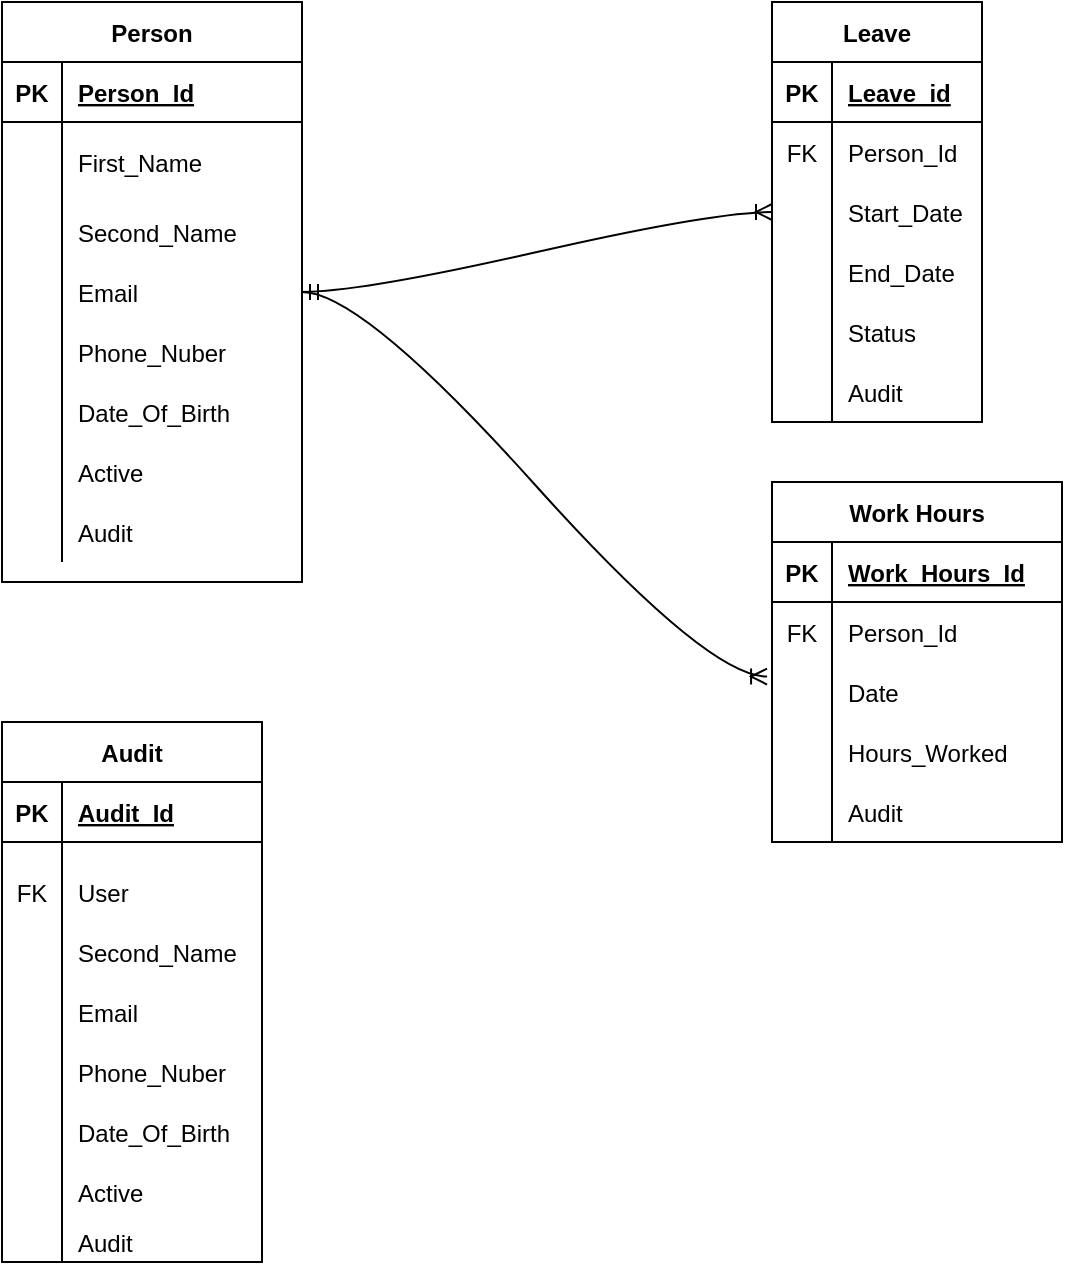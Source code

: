 <mxfile version="24.7.17">
  <diagram id="R2lEEEUBdFMjLlhIrx00" name="Page-1">
    <mxGraphModel dx="1912" dy="973" grid="1" gridSize="10" guides="1" tooltips="1" connect="1" arrows="1" fold="1" page="1" pageScale="1" pageWidth="850" pageHeight="1100" math="0" shadow="0" extFonts="Permanent Marker^https://fonts.googleapis.com/css?family=Permanent+Marker">
      <root>
        <mxCell id="0" />
        <mxCell id="1" parent="0" />
        <mxCell id="C-vyLk0tnHw3VtMMgP7b-23" value="Person" style="shape=table;startSize=30;container=1;collapsible=1;childLayout=tableLayout;fixedRows=1;rowLines=0;fontStyle=1;align=center;resizeLast=1;" parent="1" vertex="1">
          <mxGeometry x="40" y="120" width="150" height="290" as="geometry" />
        </mxCell>
        <mxCell id="C-vyLk0tnHw3VtMMgP7b-24" value="" style="shape=partialRectangle;collapsible=0;dropTarget=0;pointerEvents=0;fillColor=none;points=[[0,0.5],[1,0.5]];portConstraint=eastwest;top=0;left=0;right=0;bottom=1;" parent="C-vyLk0tnHw3VtMMgP7b-23" vertex="1">
          <mxGeometry y="30" width="150" height="30" as="geometry" />
        </mxCell>
        <mxCell id="C-vyLk0tnHw3VtMMgP7b-25" value="PK" style="shape=partialRectangle;overflow=hidden;connectable=0;fillColor=none;top=0;left=0;bottom=0;right=0;fontStyle=1;" parent="C-vyLk0tnHw3VtMMgP7b-24" vertex="1">
          <mxGeometry width="30" height="30" as="geometry">
            <mxRectangle width="30" height="30" as="alternateBounds" />
          </mxGeometry>
        </mxCell>
        <mxCell id="C-vyLk0tnHw3VtMMgP7b-26" value="Person_Id" style="shape=partialRectangle;overflow=hidden;connectable=0;fillColor=none;top=0;left=0;bottom=0;right=0;align=left;spacingLeft=6;fontStyle=5;" parent="C-vyLk0tnHw3VtMMgP7b-24" vertex="1">
          <mxGeometry x="30" width="120" height="30" as="geometry">
            <mxRectangle width="120" height="30" as="alternateBounds" />
          </mxGeometry>
        </mxCell>
        <mxCell id="C-vyLk0tnHw3VtMMgP7b-27" value="" style="shape=partialRectangle;collapsible=0;dropTarget=0;pointerEvents=0;fillColor=none;points=[[0,0.5],[1,0.5]];portConstraint=eastwest;top=0;left=0;right=0;bottom=0;" parent="C-vyLk0tnHw3VtMMgP7b-23" vertex="1">
          <mxGeometry y="60" width="150" height="40" as="geometry" />
        </mxCell>
        <mxCell id="C-vyLk0tnHw3VtMMgP7b-28" value="" style="shape=partialRectangle;overflow=hidden;connectable=0;fillColor=none;top=0;left=0;bottom=0;right=0;" parent="C-vyLk0tnHw3VtMMgP7b-27" vertex="1">
          <mxGeometry width="30" height="40" as="geometry">
            <mxRectangle width="30" height="40" as="alternateBounds" />
          </mxGeometry>
        </mxCell>
        <mxCell id="C-vyLk0tnHw3VtMMgP7b-29" value="First_Name" style="shape=partialRectangle;overflow=hidden;connectable=0;fillColor=none;top=0;left=0;bottom=0;right=0;align=left;spacingLeft=6;" parent="C-vyLk0tnHw3VtMMgP7b-27" vertex="1">
          <mxGeometry x="30" width="120" height="40" as="geometry">
            <mxRectangle width="120" height="40" as="alternateBounds" />
          </mxGeometry>
        </mxCell>
        <mxCell id="mWfqk_NWNNpj6eJW5EpW-10" style="shape=partialRectangle;collapsible=0;dropTarget=0;pointerEvents=0;fillColor=none;points=[[0,0.5],[1,0.5]];portConstraint=eastwest;top=0;left=0;right=0;bottom=0;" vertex="1" parent="C-vyLk0tnHw3VtMMgP7b-23">
          <mxGeometry y="100" width="150" height="30" as="geometry" />
        </mxCell>
        <mxCell id="mWfqk_NWNNpj6eJW5EpW-11" style="shape=partialRectangle;overflow=hidden;connectable=0;fillColor=none;top=0;left=0;bottom=0;right=0;" vertex="1" parent="mWfqk_NWNNpj6eJW5EpW-10">
          <mxGeometry width="30" height="30" as="geometry">
            <mxRectangle width="30" height="30" as="alternateBounds" />
          </mxGeometry>
        </mxCell>
        <mxCell id="mWfqk_NWNNpj6eJW5EpW-12" value="Second_Name" style="shape=partialRectangle;overflow=hidden;connectable=0;fillColor=none;top=0;left=0;bottom=0;right=0;align=left;spacingLeft=6;" vertex="1" parent="mWfqk_NWNNpj6eJW5EpW-10">
          <mxGeometry x="30" width="120" height="30" as="geometry">
            <mxRectangle width="120" height="30" as="alternateBounds" />
          </mxGeometry>
        </mxCell>
        <mxCell id="mWfqk_NWNNpj6eJW5EpW-16" style="shape=partialRectangle;collapsible=0;dropTarget=0;pointerEvents=0;fillColor=none;points=[[0,0.5],[1,0.5]];portConstraint=eastwest;top=0;left=0;right=0;bottom=0;" vertex="1" parent="C-vyLk0tnHw3VtMMgP7b-23">
          <mxGeometry y="130" width="150" height="30" as="geometry" />
        </mxCell>
        <mxCell id="mWfqk_NWNNpj6eJW5EpW-17" style="shape=partialRectangle;overflow=hidden;connectable=0;fillColor=none;top=0;left=0;bottom=0;right=0;" vertex="1" parent="mWfqk_NWNNpj6eJW5EpW-16">
          <mxGeometry width="30" height="30" as="geometry">
            <mxRectangle width="30" height="30" as="alternateBounds" />
          </mxGeometry>
        </mxCell>
        <mxCell id="mWfqk_NWNNpj6eJW5EpW-18" value="Email" style="shape=partialRectangle;overflow=hidden;connectable=0;fillColor=none;top=0;left=0;bottom=0;right=0;align=left;spacingLeft=6;" vertex="1" parent="mWfqk_NWNNpj6eJW5EpW-16">
          <mxGeometry x="30" width="120" height="30" as="geometry">
            <mxRectangle width="120" height="30" as="alternateBounds" />
          </mxGeometry>
        </mxCell>
        <mxCell id="mWfqk_NWNNpj6eJW5EpW-19" style="shape=partialRectangle;collapsible=0;dropTarget=0;pointerEvents=0;fillColor=none;points=[[0,0.5],[1,0.5]];portConstraint=eastwest;top=0;left=0;right=0;bottom=0;" vertex="1" parent="C-vyLk0tnHw3VtMMgP7b-23">
          <mxGeometry y="160" width="150" height="30" as="geometry" />
        </mxCell>
        <mxCell id="mWfqk_NWNNpj6eJW5EpW-20" style="shape=partialRectangle;overflow=hidden;connectable=0;fillColor=none;top=0;left=0;bottom=0;right=0;" vertex="1" parent="mWfqk_NWNNpj6eJW5EpW-19">
          <mxGeometry width="30" height="30" as="geometry">
            <mxRectangle width="30" height="30" as="alternateBounds" />
          </mxGeometry>
        </mxCell>
        <mxCell id="mWfqk_NWNNpj6eJW5EpW-21" value="Phone_Nuber" style="shape=partialRectangle;overflow=hidden;connectable=0;fillColor=none;top=0;left=0;bottom=0;right=0;align=left;spacingLeft=6;" vertex="1" parent="mWfqk_NWNNpj6eJW5EpW-19">
          <mxGeometry x="30" width="120" height="30" as="geometry">
            <mxRectangle width="120" height="30" as="alternateBounds" />
          </mxGeometry>
        </mxCell>
        <mxCell id="mWfqk_NWNNpj6eJW5EpW-23" style="shape=partialRectangle;collapsible=0;dropTarget=0;pointerEvents=0;fillColor=none;points=[[0,0.5],[1,0.5]];portConstraint=eastwest;top=0;left=0;right=0;bottom=0;" vertex="1" parent="C-vyLk0tnHw3VtMMgP7b-23">
          <mxGeometry y="190" width="150" height="30" as="geometry" />
        </mxCell>
        <mxCell id="mWfqk_NWNNpj6eJW5EpW-24" style="shape=partialRectangle;overflow=hidden;connectable=0;fillColor=none;top=0;left=0;bottom=0;right=0;" vertex="1" parent="mWfqk_NWNNpj6eJW5EpW-23">
          <mxGeometry width="30" height="30" as="geometry">
            <mxRectangle width="30" height="30" as="alternateBounds" />
          </mxGeometry>
        </mxCell>
        <mxCell id="mWfqk_NWNNpj6eJW5EpW-25" value="Date_Of_Birth" style="shape=partialRectangle;overflow=hidden;connectable=0;fillColor=none;top=0;left=0;bottom=0;right=0;align=left;spacingLeft=6;" vertex="1" parent="mWfqk_NWNNpj6eJW5EpW-23">
          <mxGeometry x="30" width="120" height="30" as="geometry">
            <mxRectangle width="120" height="30" as="alternateBounds" />
          </mxGeometry>
        </mxCell>
        <mxCell id="mWfqk_NWNNpj6eJW5EpW-26" style="shape=partialRectangle;collapsible=0;dropTarget=0;pointerEvents=0;fillColor=none;points=[[0,0.5],[1,0.5]];portConstraint=eastwest;top=0;left=0;right=0;bottom=0;" vertex="1" parent="C-vyLk0tnHw3VtMMgP7b-23">
          <mxGeometry y="220" width="150" height="30" as="geometry" />
        </mxCell>
        <mxCell id="mWfqk_NWNNpj6eJW5EpW-27" style="shape=partialRectangle;overflow=hidden;connectable=0;fillColor=none;top=0;left=0;bottom=0;right=0;" vertex="1" parent="mWfqk_NWNNpj6eJW5EpW-26">
          <mxGeometry width="30" height="30" as="geometry">
            <mxRectangle width="30" height="30" as="alternateBounds" />
          </mxGeometry>
        </mxCell>
        <mxCell id="mWfqk_NWNNpj6eJW5EpW-28" value="Active    " style="shape=partialRectangle;overflow=hidden;connectable=0;fillColor=none;top=0;left=0;bottom=0;right=0;align=left;spacingLeft=6;" vertex="1" parent="mWfqk_NWNNpj6eJW5EpW-26">
          <mxGeometry x="30" width="120" height="30" as="geometry">
            <mxRectangle width="120" height="30" as="alternateBounds" />
          </mxGeometry>
        </mxCell>
        <mxCell id="mWfqk_NWNNpj6eJW5EpW-71" style="shape=partialRectangle;collapsible=0;dropTarget=0;pointerEvents=0;fillColor=none;points=[[0,0.5],[1,0.5]];portConstraint=eastwest;top=0;left=0;right=0;bottom=0;" vertex="1" parent="C-vyLk0tnHw3VtMMgP7b-23">
          <mxGeometry y="250" width="150" height="30" as="geometry" />
        </mxCell>
        <mxCell id="mWfqk_NWNNpj6eJW5EpW-72" style="shape=partialRectangle;overflow=hidden;connectable=0;fillColor=none;top=0;left=0;bottom=0;right=0;" vertex="1" parent="mWfqk_NWNNpj6eJW5EpW-71">
          <mxGeometry width="30" height="30" as="geometry">
            <mxRectangle width="30" height="30" as="alternateBounds" />
          </mxGeometry>
        </mxCell>
        <mxCell id="mWfqk_NWNNpj6eJW5EpW-73" value="Audit" style="shape=partialRectangle;overflow=hidden;connectable=0;fillColor=none;top=0;left=0;bottom=0;right=0;align=left;spacingLeft=6;" vertex="1" parent="mWfqk_NWNNpj6eJW5EpW-71">
          <mxGeometry x="30" width="120" height="30" as="geometry">
            <mxRectangle width="120" height="30" as="alternateBounds" />
          </mxGeometry>
        </mxCell>
        <mxCell id="mWfqk_NWNNpj6eJW5EpW-29" value="Leave" style="shape=table;startSize=30;container=1;collapsible=1;childLayout=tableLayout;fixedRows=1;rowLines=0;fontStyle=1;align=center;resizeLast=1;" vertex="1" parent="1">
          <mxGeometry x="425" y="120" width="105" height="210" as="geometry" />
        </mxCell>
        <mxCell id="mWfqk_NWNNpj6eJW5EpW-30" value="" style="shape=partialRectangle;collapsible=0;dropTarget=0;pointerEvents=0;fillColor=none;points=[[0,0.5],[1,0.5]];portConstraint=eastwest;top=0;left=0;right=0;bottom=1;" vertex="1" parent="mWfqk_NWNNpj6eJW5EpW-29">
          <mxGeometry y="30" width="105" height="30" as="geometry" />
        </mxCell>
        <mxCell id="mWfqk_NWNNpj6eJW5EpW-31" value="PK" style="shape=partialRectangle;overflow=hidden;connectable=0;fillColor=none;top=0;left=0;bottom=0;right=0;fontStyle=1;" vertex="1" parent="mWfqk_NWNNpj6eJW5EpW-30">
          <mxGeometry width="30" height="30" as="geometry">
            <mxRectangle width="30" height="30" as="alternateBounds" />
          </mxGeometry>
        </mxCell>
        <mxCell id="mWfqk_NWNNpj6eJW5EpW-32" value="Leave_id" style="shape=partialRectangle;overflow=hidden;connectable=0;fillColor=none;top=0;left=0;bottom=0;right=0;align=left;spacingLeft=6;fontStyle=5;" vertex="1" parent="mWfqk_NWNNpj6eJW5EpW-30">
          <mxGeometry x="30" width="75" height="30" as="geometry">
            <mxRectangle width="75" height="30" as="alternateBounds" />
          </mxGeometry>
        </mxCell>
        <mxCell id="mWfqk_NWNNpj6eJW5EpW-33" value="" style="shape=partialRectangle;collapsible=0;dropTarget=0;pointerEvents=0;fillColor=none;points=[[0,0.5],[1,0.5]];portConstraint=eastwest;top=0;left=0;right=0;bottom=0;" vertex="1" parent="mWfqk_NWNNpj6eJW5EpW-29">
          <mxGeometry y="60" width="105" height="30" as="geometry" />
        </mxCell>
        <mxCell id="mWfqk_NWNNpj6eJW5EpW-34" value="FK" style="shape=partialRectangle;overflow=hidden;connectable=0;fillColor=none;top=0;left=0;bottom=0;right=0;" vertex="1" parent="mWfqk_NWNNpj6eJW5EpW-33">
          <mxGeometry width="30" height="30" as="geometry">
            <mxRectangle width="30" height="30" as="alternateBounds" />
          </mxGeometry>
        </mxCell>
        <mxCell id="mWfqk_NWNNpj6eJW5EpW-35" value="Person_Id" style="shape=partialRectangle;overflow=hidden;connectable=0;fillColor=none;top=0;left=0;bottom=0;right=0;align=left;spacingLeft=6;" vertex="1" parent="mWfqk_NWNNpj6eJW5EpW-33">
          <mxGeometry x="30" width="75" height="30" as="geometry">
            <mxRectangle width="75" height="30" as="alternateBounds" />
          </mxGeometry>
        </mxCell>
        <mxCell id="mWfqk_NWNNpj6eJW5EpW-36" style="shape=partialRectangle;collapsible=0;dropTarget=0;pointerEvents=0;fillColor=none;points=[[0,0.5],[1,0.5]];portConstraint=eastwest;top=0;left=0;right=0;bottom=0;" vertex="1" parent="mWfqk_NWNNpj6eJW5EpW-29">
          <mxGeometry y="90" width="105" height="30" as="geometry" />
        </mxCell>
        <mxCell id="mWfqk_NWNNpj6eJW5EpW-37" style="shape=partialRectangle;overflow=hidden;connectable=0;fillColor=none;top=0;left=0;bottom=0;right=0;" vertex="1" parent="mWfqk_NWNNpj6eJW5EpW-36">
          <mxGeometry width="30" height="30" as="geometry">
            <mxRectangle width="30" height="30" as="alternateBounds" />
          </mxGeometry>
        </mxCell>
        <mxCell id="mWfqk_NWNNpj6eJW5EpW-38" value="Start_Date" style="shape=partialRectangle;overflow=hidden;connectable=0;fillColor=none;top=0;left=0;bottom=0;right=0;align=left;spacingLeft=6;" vertex="1" parent="mWfqk_NWNNpj6eJW5EpW-36">
          <mxGeometry x="30" width="75" height="30" as="geometry">
            <mxRectangle width="75" height="30" as="alternateBounds" />
          </mxGeometry>
        </mxCell>
        <mxCell id="mWfqk_NWNNpj6eJW5EpW-39" style="shape=partialRectangle;collapsible=0;dropTarget=0;pointerEvents=0;fillColor=none;points=[[0,0.5],[1,0.5]];portConstraint=eastwest;top=0;left=0;right=0;bottom=0;" vertex="1" parent="mWfqk_NWNNpj6eJW5EpW-29">
          <mxGeometry y="120" width="105" height="30" as="geometry" />
        </mxCell>
        <mxCell id="mWfqk_NWNNpj6eJW5EpW-40" style="shape=partialRectangle;overflow=hidden;connectable=0;fillColor=none;top=0;left=0;bottom=0;right=0;" vertex="1" parent="mWfqk_NWNNpj6eJW5EpW-39">
          <mxGeometry width="30" height="30" as="geometry">
            <mxRectangle width="30" height="30" as="alternateBounds" />
          </mxGeometry>
        </mxCell>
        <mxCell id="mWfqk_NWNNpj6eJW5EpW-41" value="End_Date" style="shape=partialRectangle;overflow=hidden;connectable=0;fillColor=none;top=0;left=0;bottom=0;right=0;align=left;spacingLeft=6;" vertex="1" parent="mWfqk_NWNNpj6eJW5EpW-39">
          <mxGeometry x="30" width="75" height="30" as="geometry">
            <mxRectangle width="75" height="30" as="alternateBounds" />
          </mxGeometry>
        </mxCell>
        <mxCell id="mWfqk_NWNNpj6eJW5EpW-42" style="shape=partialRectangle;collapsible=0;dropTarget=0;pointerEvents=0;fillColor=none;points=[[0,0.5],[1,0.5]];portConstraint=eastwest;top=0;left=0;right=0;bottom=0;" vertex="1" parent="mWfqk_NWNNpj6eJW5EpW-29">
          <mxGeometry y="150" width="105" height="30" as="geometry" />
        </mxCell>
        <mxCell id="mWfqk_NWNNpj6eJW5EpW-43" style="shape=partialRectangle;overflow=hidden;connectable=0;fillColor=none;top=0;left=0;bottom=0;right=0;" vertex="1" parent="mWfqk_NWNNpj6eJW5EpW-42">
          <mxGeometry width="30" height="30" as="geometry">
            <mxRectangle width="30" height="30" as="alternateBounds" />
          </mxGeometry>
        </mxCell>
        <mxCell id="mWfqk_NWNNpj6eJW5EpW-44" value="Status" style="shape=partialRectangle;overflow=hidden;connectable=0;fillColor=none;top=0;left=0;bottom=0;right=0;align=left;spacingLeft=6;" vertex="1" parent="mWfqk_NWNNpj6eJW5EpW-42">
          <mxGeometry x="30" width="75" height="30" as="geometry">
            <mxRectangle width="75" height="30" as="alternateBounds" />
          </mxGeometry>
        </mxCell>
        <mxCell id="mWfqk_NWNNpj6eJW5EpW-74" style="shape=partialRectangle;collapsible=0;dropTarget=0;pointerEvents=0;fillColor=none;points=[[0,0.5],[1,0.5]];portConstraint=eastwest;top=0;left=0;right=0;bottom=0;" vertex="1" parent="mWfqk_NWNNpj6eJW5EpW-29">
          <mxGeometry y="180" width="105" height="30" as="geometry" />
        </mxCell>
        <mxCell id="mWfqk_NWNNpj6eJW5EpW-75" style="shape=partialRectangle;overflow=hidden;connectable=0;fillColor=none;top=0;left=0;bottom=0;right=0;" vertex="1" parent="mWfqk_NWNNpj6eJW5EpW-74">
          <mxGeometry width="30" height="30" as="geometry">
            <mxRectangle width="30" height="30" as="alternateBounds" />
          </mxGeometry>
        </mxCell>
        <mxCell id="mWfqk_NWNNpj6eJW5EpW-76" value="Audit" style="shape=partialRectangle;overflow=hidden;connectable=0;fillColor=none;top=0;left=0;bottom=0;right=0;align=left;spacingLeft=6;" vertex="1" parent="mWfqk_NWNNpj6eJW5EpW-74">
          <mxGeometry x="30" width="75" height="30" as="geometry">
            <mxRectangle width="75" height="30" as="alternateBounds" />
          </mxGeometry>
        </mxCell>
        <mxCell id="mWfqk_NWNNpj6eJW5EpW-53" value="" style="edgeStyle=entityRelationEdgeStyle;fontSize=12;html=1;endArrow=ERoneToMany;startArrow=ERmandOne;rounded=0;curved=1;entryX=0;entryY=0.5;entryDx=0;entryDy=0;exitX=1;exitY=0.5;exitDx=0;exitDy=0;" edge="1" parent="1" source="mWfqk_NWNNpj6eJW5EpW-16" target="mWfqk_NWNNpj6eJW5EpW-36">
          <mxGeometry width="100" height="100" relative="1" as="geometry">
            <mxPoint x="425" y="300" as="sourcePoint" />
            <mxPoint x="525" y="200" as="targetPoint" />
            <Array as="points">
              <mxPoint x="395" y="290" />
              <mxPoint x="435" y="240" />
            </Array>
          </mxGeometry>
        </mxCell>
        <mxCell id="mWfqk_NWNNpj6eJW5EpW-55" value="Work Hours" style="shape=table;startSize=30;container=1;collapsible=1;childLayout=tableLayout;fixedRows=1;rowLines=0;fontStyle=1;align=center;resizeLast=1;" vertex="1" parent="1">
          <mxGeometry x="425" y="360" width="145" height="180" as="geometry" />
        </mxCell>
        <mxCell id="mWfqk_NWNNpj6eJW5EpW-56" value="" style="shape=partialRectangle;collapsible=0;dropTarget=0;pointerEvents=0;fillColor=none;points=[[0,0.5],[1,0.5]];portConstraint=eastwest;top=0;left=0;right=0;bottom=1;" vertex="1" parent="mWfqk_NWNNpj6eJW5EpW-55">
          <mxGeometry y="30" width="145" height="30" as="geometry" />
        </mxCell>
        <mxCell id="mWfqk_NWNNpj6eJW5EpW-57" value="PK" style="shape=partialRectangle;overflow=hidden;connectable=0;fillColor=none;top=0;left=0;bottom=0;right=0;fontStyle=1;" vertex="1" parent="mWfqk_NWNNpj6eJW5EpW-56">
          <mxGeometry width="30" height="30" as="geometry">
            <mxRectangle width="30" height="30" as="alternateBounds" />
          </mxGeometry>
        </mxCell>
        <mxCell id="mWfqk_NWNNpj6eJW5EpW-58" value="Work_Hours_Id" style="shape=partialRectangle;overflow=hidden;connectable=0;fillColor=none;top=0;left=0;bottom=0;right=0;align=left;spacingLeft=6;fontStyle=5;" vertex="1" parent="mWfqk_NWNNpj6eJW5EpW-56">
          <mxGeometry x="30" width="115" height="30" as="geometry">
            <mxRectangle width="115" height="30" as="alternateBounds" />
          </mxGeometry>
        </mxCell>
        <mxCell id="mWfqk_NWNNpj6eJW5EpW-59" value="" style="shape=partialRectangle;collapsible=0;dropTarget=0;pointerEvents=0;fillColor=none;points=[[0,0.5],[1,0.5]];portConstraint=eastwest;top=0;left=0;right=0;bottom=0;" vertex="1" parent="mWfqk_NWNNpj6eJW5EpW-55">
          <mxGeometry y="60" width="145" height="30" as="geometry" />
        </mxCell>
        <mxCell id="mWfqk_NWNNpj6eJW5EpW-60" value="FK" style="shape=partialRectangle;overflow=hidden;connectable=0;fillColor=none;top=0;left=0;bottom=0;right=0;" vertex="1" parent="mWfqk_NWNNpj6eJW5EpW-59">
          <mxGeometry width="30" height="30" as="geometry">
            <mxRectangle width="30" height="30" as="alternateBounds" />
          </mxGeometry>
        </mxCell>
        <mxCell id="mWfqk_NWNNpj6eJW5EpW-61" value="Person_Id" style="shape=partialRectangle;overflow=hidden;connectable=0;fillColor=none;top=0;left=0;bottom=0;right=0;align=left;spacingLeft=6;" vertex="1" parent="mWfqk_NWNNpj6eJW5EpW-59">
          <mxGeometry x="30" width="115" height="30" as="geometry">
            <mxRectangle width="115" height="30" as="alternateBounds" />
          </mxGeometry>
        </mxCell>
        <mxCell id="mWfqk_NWNNpj6eJW5EpW-62" style="shape=partialRectangle;collapsible=0;dropTarget=0;pointerEvents=0;fillColor=none;points=[[0,0.5],[1,0.5]];portConstraint=eastwest;top=0;left=0;right=0;bottom=0;" vertex="1" parent="mWfqk_NWNNpj6eJW5EpW-55">
          <mxGeometry y="90" width="145" height="30" as="geometry" />
        </mxCell>
        <mxCell id="mWfqk_NWNNpj6eJW5EpW-63" style="shape=partialRectangle;overflow=hidden;connectable=0;fillColor=none;top=0;left=0;bottom=0;right=0;" vertex="1" parent="mWfqk_NWNNpj6eJW5EpW-62">
          <mxGeometry width="30" height="30" as="geometry">
            <mxRectangle width="30" height="30" as="alternateBounds" />
          </mxGeometry>
        </mxCell>
        <mxCell id="mWfqk_NWNNpj6eJW5EpW-64" value="Date" style="shape=partialRectangle;overflow=hidden;connectable=0;fillColor=none;top=0;left=0;bottom=0;right=0;align=left;spacingLeft=6;" vertex="1" parent="mWfqk_NWNNpj6eJW5EpW-62">
          <mxGeometry x="30" width="115" height="30" as="geometry">
            <mxRectangle width="115" height="30" as="alternateBounds" />
          </mxGeometry>
        </mxCell>
        <mxCell id="mWfqk_NWNNpj6eJW5EpW-65" style="shape=partialRectangle;collapsible=0;dropTarget=0;pointerEvents=0;fillColor=none;points=[[0,0.5],[1,0.5]];portConstraint=eastwest;top=0;left=0;right=0;bottom=0;" vertex="1" parent="mWfqk_NWNNpj6eJW5EpW-55">
          <mxGeometry y="120" width="145" height="30" as="geometry" />
        </mxCell>
        <mxCell id="mWfqk_NWNNpj6eJW5EpW-66" style="shape=partialRectangle;overflow=hidden;connectable=0;fillColor=none;top=0;left=0;bottom=0;right=0;" vertex="1" parent="mWfqk_NWNNpj6eJW5EpW-65">
          <mxGeometry width="30" height="30" as="geometry">
            <mxRectangle width="30" height="30" as="alternateBounds" />
          </mxGeometry>
        </mxCell>
        <mxCell id="mWfqk_NWNNpj6eJW5EpW-67" value="Hours_Worked" style="shape=partialRectangle;overflow=hidden;connectable=0;fillColor=none;top=0;left=0;bottom=0;right=0;align=left;spacingLeft=6;" vertex="1" parent="mWfqk_NWNNpj6eJW5EpW-65">
          <mxGeometry x="30" width="115" height="30" as="geometry">
            <mxRectangle width="115" height="30" as="alternateBounds" />
          </mxGeometry>
        </mxCell>
        <mxCell id="mWfqk_NWNNpj6eJW5EpW-68" style="shape=partialRectangle;collapsible=0;dropTarget=0;pointerEvents=0;fillColor=none;points=[[0,0.5],[1,0.5]];portConstraint=eastwest;top=0;left=0;right=0;bottom=0;" vertex="1" parent="mWfqk_NWNNpj6eJW5EpW-55">
          <mxGeometry y="150" width="145" height="30" as="geometry" />
        </mxCell>
        <mxCell id="mWfqk_NWNNpj6eJW5EpW-69" style="shape=partialRectangle;overflow=hidden;connectable=0;fillColor=none;top=0;left=0;bottom=0;right=0;" vertex="1" parent="mWfqk_NWNNpj6eJW5EpW-68">
          <mxGeometry width="30" height="30" as="geometry">
            <mxRectangle width="30" height="30" as="alternateBounds" />
          </mxGeometry>
        </mxCell>
        <mxCell id="mWfqk_NWNNpj6eJW5EpW-70" value="Audit" style="shape=partialRectangle;overflow=hidden;connectable=0;fillColor=none;top=0;left=0;bottom=0;right=0;align=left;spacingLeft=6;" vertex="1" parent="mWfqk_NWNNpj6eJW5EpW-68">
          <mxGeometry x="30" width="115" height="30" as="geometry">
            <mxRectangle width="115" height="30" as="alternateBounds" />
          </mxGeometry>
        </mxCell>
        <mxCell id="mWfqk_NWNNpj6eJW5EpW-77" value="" style="edgeStyle=entityRelationEdgeStyle;fontSize=12;html=1;endArrow=ERoneToMany;startArrow=ERmandOne;rounded=0;curved=1;entryX=-0.017;entryY=0.242;entryDx=0;entryDy=0;exitX=1;exitY=0.5;exitDx=0;exitDy=0;entryPerimeter=0;" edge="1" parent="1" source="mWfqk_NWNNpj6eJW5EpW-16" target="mWfqk_NWNNpj6eJW5EpW-62">
          <mxGeometry width="100" height="100" relative="1" as="geometry">
            <mxPoint x="310" y="275" as="sourcePoint" />
            <mxPoint x="435" y="235" as="targetPoint" />
            <Array as="points">
              <mxPoint x="405" y="300" />
              <mxPoint x="445" y="250" />
            </Array>
          </mxGeometry>
        </mxCell>
        <mxCell id="mWfqk_NWNNpj6eJW5EpW-80" value="Audit" style="shape=table;startSize=30;container=1;collapsible=1;childLayout=tableLayout;fixedRows=1;rowLines=0;fontStyle=1;align=center;resizeLast=1;" vertex="1" parent="1">
          <mxGeometry x="40" y="480" width="130" height="270" as="geometry" />
        </mxCell>
        <mxCell id="mWfqk_NWNNpj6eJW5EpW-81" value="" style="shape=partialRectangle;collapsible=0;dropTarget=0;pointerEvents=0;fillColor=none;points=[[0,0.5],[1,0.5]];portConstraint=eastwest;top=0;left=0;right=0;bottom=1;" vertex="1" parent="mWfqk_NWNNpj6eJW5EpW-80">
          <mxGeometry y="30" width="130" height="30" as="geometry" />
        </mxCell>
        <mxCell id="mWfqk_NWNNpj6eJW5EpW-82" value="PK" style="shape=partialRectangle;overflow=hidden;connectable=0;fillColor=none;top=0;left=0;bottom=0;right=0;fontStyle=1;" vertex="1" parent="mWfqk_NWNNpj6eJW5EpW-81">
          <mxGeometry width="30" height="30" as="geometry">
            <mxRectangle width="30" height="30" as="alternateBounds" />
          </mxGeometry>
        </mxCell>
        <mxCell id="mWfqk_NWNNpj6eJW5EpW-83" value="Audit_Id" style="shape=partialRectangle;overflow=hidden;connectable=0;fillColor=none;top=0;left=0;bottom=0;right=0;align=left;spacingLeft=6;fontStyle=5;" vertex="1" parent="mWfqk_NWNNpj6eJW5EpW-81">
          <mxGeometry x="30" width="100" height="30" as="geometry">
            <mxRectangle width="100" height="30" as="alternateBounds" />
          </mxGeometry>
        </mxCell>
        <mxCell id="mWfqk_NWNNpj6eJW5EpW-84" value="" style="shape=partialRectangle;collapsible=0;dropTarget=0;pointerEvents=0;fillColor=none;points=[[0,0.5],[1,0.5]];portConstraint=eastwest;top=0;left=0;right=0;bottom=0;" vertex="1" parent="mWfqk_NWNNpj6eJW5EpW-80">
          <mxGeometry y="60" width="130" height="40" as="geometry" />
        </mxCell>
        <mxCell id="mWfqk_NWNNpj6eJW5EpW-85" value="" style="shape=partialRectangle;overflow=hidden;connectable=0;fillColor=none;top=0;left=0;bottom=0;right=0;" vertex="1" parent="mWfqk_NWNNpj6eJW5EpW-84">
          <mxGeometry width="30" height="40" as="geometry">
            <mxRectangle width="30" height="40" as="alternateBounds" />
          </mxGeometry>
        </mxCell>
        <mxCell id="mWfqk_NWNNpj6eJW5EpW-86" value="" style="shape=partialRectangle;overflow=hidden;connectable=0;fillColor=none;top=0;left=0;bottom=0;right=0;align=left;spacingLeft=6;" vertex="1" parent="mWfqk_NWNNpj6eJW5EpW-84">
          <mxGeometry x="30" width="100" height="40" as="geometry">
            <mxRectangle width="100" height="40" as="alternateBounds" />
          </mxGeometry>
        </mxCell>
        <mxCell id="mWfqk_NWNNpj6eJW5EpW-87" style="shape=partialRectangle;collapsible=0;dropTarget=0;pointerEvents=0;fillColor=none;points=[[0,0.5],[1,0.5]];portConstraint=eastwest;top=0;left=0;right=0;bottom=0;" vertex="1" parent="mWfqk_NWNNpj6eJW5EpW-80">
          <mxGeometry y="100" width="130" height="30" as="geometry" />
        </mxCell>
        <mxCell id="mWfqk_NWNNpj6eJW5EpW-88" style="shape=partialRectangle;overflow=hidden;connectable=0;fillColor=none;top=0;left=0;bottom=0;right=0;" vertex="1" parent="mWfqk_NWNNpj6eJW5EpW-87">
          <mxGeometry width="30" height="30" as="geometry">
            <mxRectangle width="30" height="30" as="alternateBounds" />
          </mxGeometry>
        </mxCell>
        <mxCell id="mWfqk_NWNNpj6eJW5EpW-89" value="Second_Name" style="shape=partialRectangle;overflow=hidden;connectable=0;fillColor=none;top=0;left=0;bottom=0;right=0;align=left;spacingLeft=6;" vertex="1" parent="mWfqk_NWNNpj6eJW5EpW-87">
          <mxGeometry x="30" width="100" height="30" as="geometry">
            <mxRectangle width="100" height="30" as="alternateBounds" />
          </mxGeometry>
        </mxCell>
        <mxCell id="mWfqk_NWNNpj6eJW5EpW-90" style="shape=partialRectangle;collapsible=0;dropTarget=0;pointerEvents=0;fillColor=none;points=[[0,0.5],[1,0.5]];portConstraint=eastwest;top=0;left=0;right=0;bottom=0;" vertex="1" parent="mWfqk_NWNNpj6eJW5EpW-80">
          <mxGeometry y="130" width="130" height="30" as="geometry" />
        </mxCell>
        <mxCell id="mWfqk_NWNNpj6eJW5EpW-91" style="shape=partialRectangle;overflow=hidden;connectable=0;fillColor=none;top=0;left=0;bottom=0;right=0;" vertex="1" parent="mWfqk_NWNNpj6eJW5EpW-90">
          <mxGeometry width="30" height="30" as="geometry">
            <mxRectangle width="30" height="30" as="alternateBounds" />
          </mxGeometry>
        </mxCell>
        <mxCell id="mWfqk_NWNNpj6eJW5EpW-92" value="Email" style="shape=partialRectangle;overflow=hidden;connectable=0;fillColor=none;top=0;left=0;bottom=0;right=0;align=left;spacingLeft=6;" vertex="1" parent="mWfqk_NWNNpj6eJW5EpW-90">
          <mxGeometry x="30" width="100" height="30" as="geometry">
            <mxRectangle width="100" height="30" as="alternateBounds" />
          </mxGeometry>
        </mxCell>
        <mxCell id="mWfqk_NWNNpj6eJW5EpW-93" style="shape=partialRectangle;collapsible=0;dropTarget=0;pointerEvents=0;fillColor=none;points=[[0,0.5],[1,0.5]];portConstraint=eastwest;top=0;left=0;right=0;bottom=0;" vertex="1" parent="mWfqk_NWNNpj6eJW5EpW-80">
          <mxGeometry y="160" width="130" height="30" as="geometry" />
        </mxCell>
        <mxCell id="mWfqk_NWNNpj6eJW5EpW-94" style="shape=partialRectangle;overflow=hidden;connectable=0;fillColor=none;top=0;left=0;bottom=0;right=0;" vertex="1" parent="mWfqk_NWNNpj6eJW5EpW-93">
          <mxGeometry width="30" height="30" as="geometry">
            <mxRectangle width="30" height="30" as="alternateBounds" />
          </mxGeometry>
        </mxCell>
        <mxCell id="mWfqk_NWNNpj6eJW5EpW-95" value="Phone_Nuber" style="shape=partialRectangle;overflow=hidden;connectable=0;fillColor=none;top=0;left=0;bottom=0;right=0;align=left;spacingLeft=6;" vertex="1" parent="mWfqk_NWNNpj6eJW5EpW-93">
          <mxGeometry x="30" width="100" height="30" as="geometry">
            <mxRectangle width="100" height="30" as="alternateBounds" />
          </mxGeometry>
        </mxCell>
        <mxCell id="mWfqk_NWNNpj6eJW5EpW-96" style="shape=partialRectangle;collapsible=0;dropTarget=0;pointerEvents=0;fillColor=none;points=[[0,0.5],[1,0.5]];portConstraint=eastwest;top=0;left=0;right=0;bottom=0;" vertex="1" parent="mWfqk_NWNNpj6eJW5EpW-80">
          <mxGeometry y="190" width="130" height="30" as="geometry" />
        </mxCell>
        <mxCell id="mWfqk_NWNNpj6eJW5EpW-97" style="shape=partialRectangle;overflow=hidden;connectable=0;fillColor=none;top=0;left=0;bottom=0;right=0;" vertex="1" parent="mWfqk_NWNNpj6eJW5EpW-96">
          <mxGeometry width="30" height="30" as="geometry">
            <mxRectangle width="30" height="30" as="alternateBounds" />
          </mxGeometry>
        </mxCell>
        <mxCell id="mWfqk_NWNNpj6eJW5EpW-98" value="Date_Of_Birth" style="shape=partialRectangle;overflow=hidden;connectable=0;fillColor=none;top=0;left=0;bottom=0;right=0;align=left;spacingLeft=6;" vertex="1" parent="mWfqk_NWNNpj6eJW5EpW-96">
          <mxGeometry x="30" width="100" height="30" as="geometry">
            <mxRectangle width="100" height="30" as="alternateBounds" />
          </mxGeometry>
        </mxCell>
        <mxCell id="mWfqk_NWNNpj6eJW5EpW-99" style="shape=partialRectangle;collapsible=0;dropTarget=0;pointerEvents=0;fillColor=none;points=[[0,0.5],[1,0.5]];portConstraint=eastwest;top=0;left=0;right=0;bottom=0;" vertex="1" parent="mWfqk_NWNNpj6eJW5EpW-80">
          <mxGeometry y="220" width="130" height="30" as="geometry" />
        </mxCell>
        <mxCell id="mWfqk_NWNNpj6eJW5EpW-100" style="shape=partialRectangle;overflow=hidden;connectable=0;fillColor=none;top=0;left=0;bottom=0;right=0;" vertex="1" parent="mWfqk_NWNNpj6eJW5EpW-99">
          <mxGeometry width="30" height="30" as="geometry">
            <mxRectangle width="30" height="30" as="alternateBounds" />
          </mxGeometry>
        </mxCell>
        <mxCell id="mWfqk_NWNNpj6eJW5EpW-101" value="Active    " style="shape=partialRectangle;overflow=hidden;connectable=0;fillColor=none;top=0;left=0;bottom=0;right=0;align=left;spacingLeft=6;" vertex="1" parent="mWfqk_NWNNpj6eJW5EpW-99">
          <mxGeometry x="30" width="100" height="30" as="geometry">
            <mxRectangle width="100" height="30" as="alternateBounds" />
          </mxGeometry>
        </mxCell>
        <mxCell id="mWfqk_NWNNpj6eJW5EpW-102" style="shape=partialRectangle;collapsible=0;dropTarget=0;pointerEvents=0;fillColor=none;points=[[0,0.5],[1,0.5]];portConstraint=eastwest;top=0;left=0;right=0;bottom=0;" vertex="1" parent="mWfqk_NWNNpj6eJW5EpW-80">
          <mxGeometry y="250" width="130" height="20" as="geometry" />
        </mxCell>
        <mxCell id="mWfqk_NWNNpj6eJW5EpW-103" style="shape=partialRectangle;overflow=hidden;connectable=0;fillColor=none;top=0;left=0;bottom=0;right=0;" vertex="1" parent="mWfqk_NWNNpj6eJW5EpW-102">
          <mxGeometry width="30" height="20" as="geometry">
            <mxRectangle width="30" height="20" as="alternateBounds" />
          </mxGeometry>
        </mxCell>
        <mxCell id="mWfqk_NWNNpj6eJW5EpW-104" value="Audit" style="shape=partialRectangle;overflow=hidden;connectable=0;fillColor=none;top=0;left=0;bottom=0;right=0;align=left;spacingLeft=6;" vertex="1" parent="mWfqk_NWNNpj6eJW5EpW-102">
          <mxGeometry x="30" width="100" height="20" as="geometry">
            <mxRectangle width="100" height="20" as="alternateBounds" />
          </mxGeometry>
        </mxCell>
        <mxCell id="mWfqk_NWNNpj6eJW5EpW-105" value="" style="shape=partialRectangle;collapsible=0;dropTarget=0;pointerEvents=0;fillColor=none;points=[[0,0.5],[1,0.5]];portConstraint=eastwest;top=0;left=0;right=0;bottom=0;" vertex="1" parent="1">
          <mxGeometry x="40" y="550" width="260" height="30" as="geometry" />
        </mxCell>
        <mxCell id="mWfqk_NWNNpj6eJW5EpW-106" value="FK" style="shape=partialRectangle;overflow=hidden;connectable=0;fillColor=none;top=0;left=0;bottom=0;right=0;" vertex="1" parent="mWfqk_NWNNpj6eJW5EpW-105">
          <mxGeometry width="30" height="30" as="geometry">
            <mxRectangle width="30" height="30" as="alternateBounds" />
          </mxGeometry>
        </mxCell>
        <mxCell id="mWfqk_NWNNpj6eJW5EpW-107" value="User" style="shape=partialRectangle;overflow=hidden;connectable=0;fillColor=none;top=0;left=0;bottom=0;right=0;align=left;spacingLeft=6;" vertex="1" parent="mWfqk_NWNNpj6eJW5EpW-105">
          <mxGeometry x="30" width="230" height="30" as="geometry">
            <mxRectangle width="230" height="30" as="alternateBounds" />
          </mxGeometry>
        </mxCell>
      </root>
    </mxGraphModel>
  </diagram>
</mxfile>
